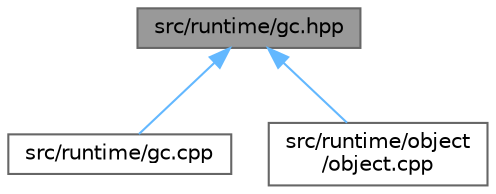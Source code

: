 digraph "src/runtime/gc.hpp"
{
 // LATEX_PDF_SIZE
  bgcolor="transparent";
  edge [fontname=Helvetica,fontsize=10,labelfontname=Helvetica,labelfontsize=10];
  node [fontname=Helvetica,fontsize=10,shape=box,height=0.2,width=0.4];
  Node1 [id="Node000001",label="src/runtime/gc.hpp",height=0.2,width=0.4,color="gray40", fillcolor="grey60", style="filled", fontcolor="black",tooltip="Garbage collection system for the PEBBL runtime."];
  Node1 -> Node2 [id="edge1_Node000001_Node000002",dir="back",color="steelblue1",style="solid",tooltip=" "];
  Node2 [id="Node000002",label="src/runtime/gc.cpp",height=0.2,width=0.4,color="grey40", fillcolor="white", style="filled",URL="$gc_8cpp.html",tooltip="Implementation of the garbage collection system."];
  Node1 -> Node3 [id="edge2_Node000001_Node000003",dir="back",color="steelblue1",style="solid",tooltip=" "];
  Node3 [id="Node000003",label="src/runtime/object\l/object.cpp",height=0.2,width=0.4,color="grey40", fillcolor="white", style="filled",URL="$object_8cpp.html",tooltip="Implementation of the PEBBLObject NaN-boxing system."];
}
